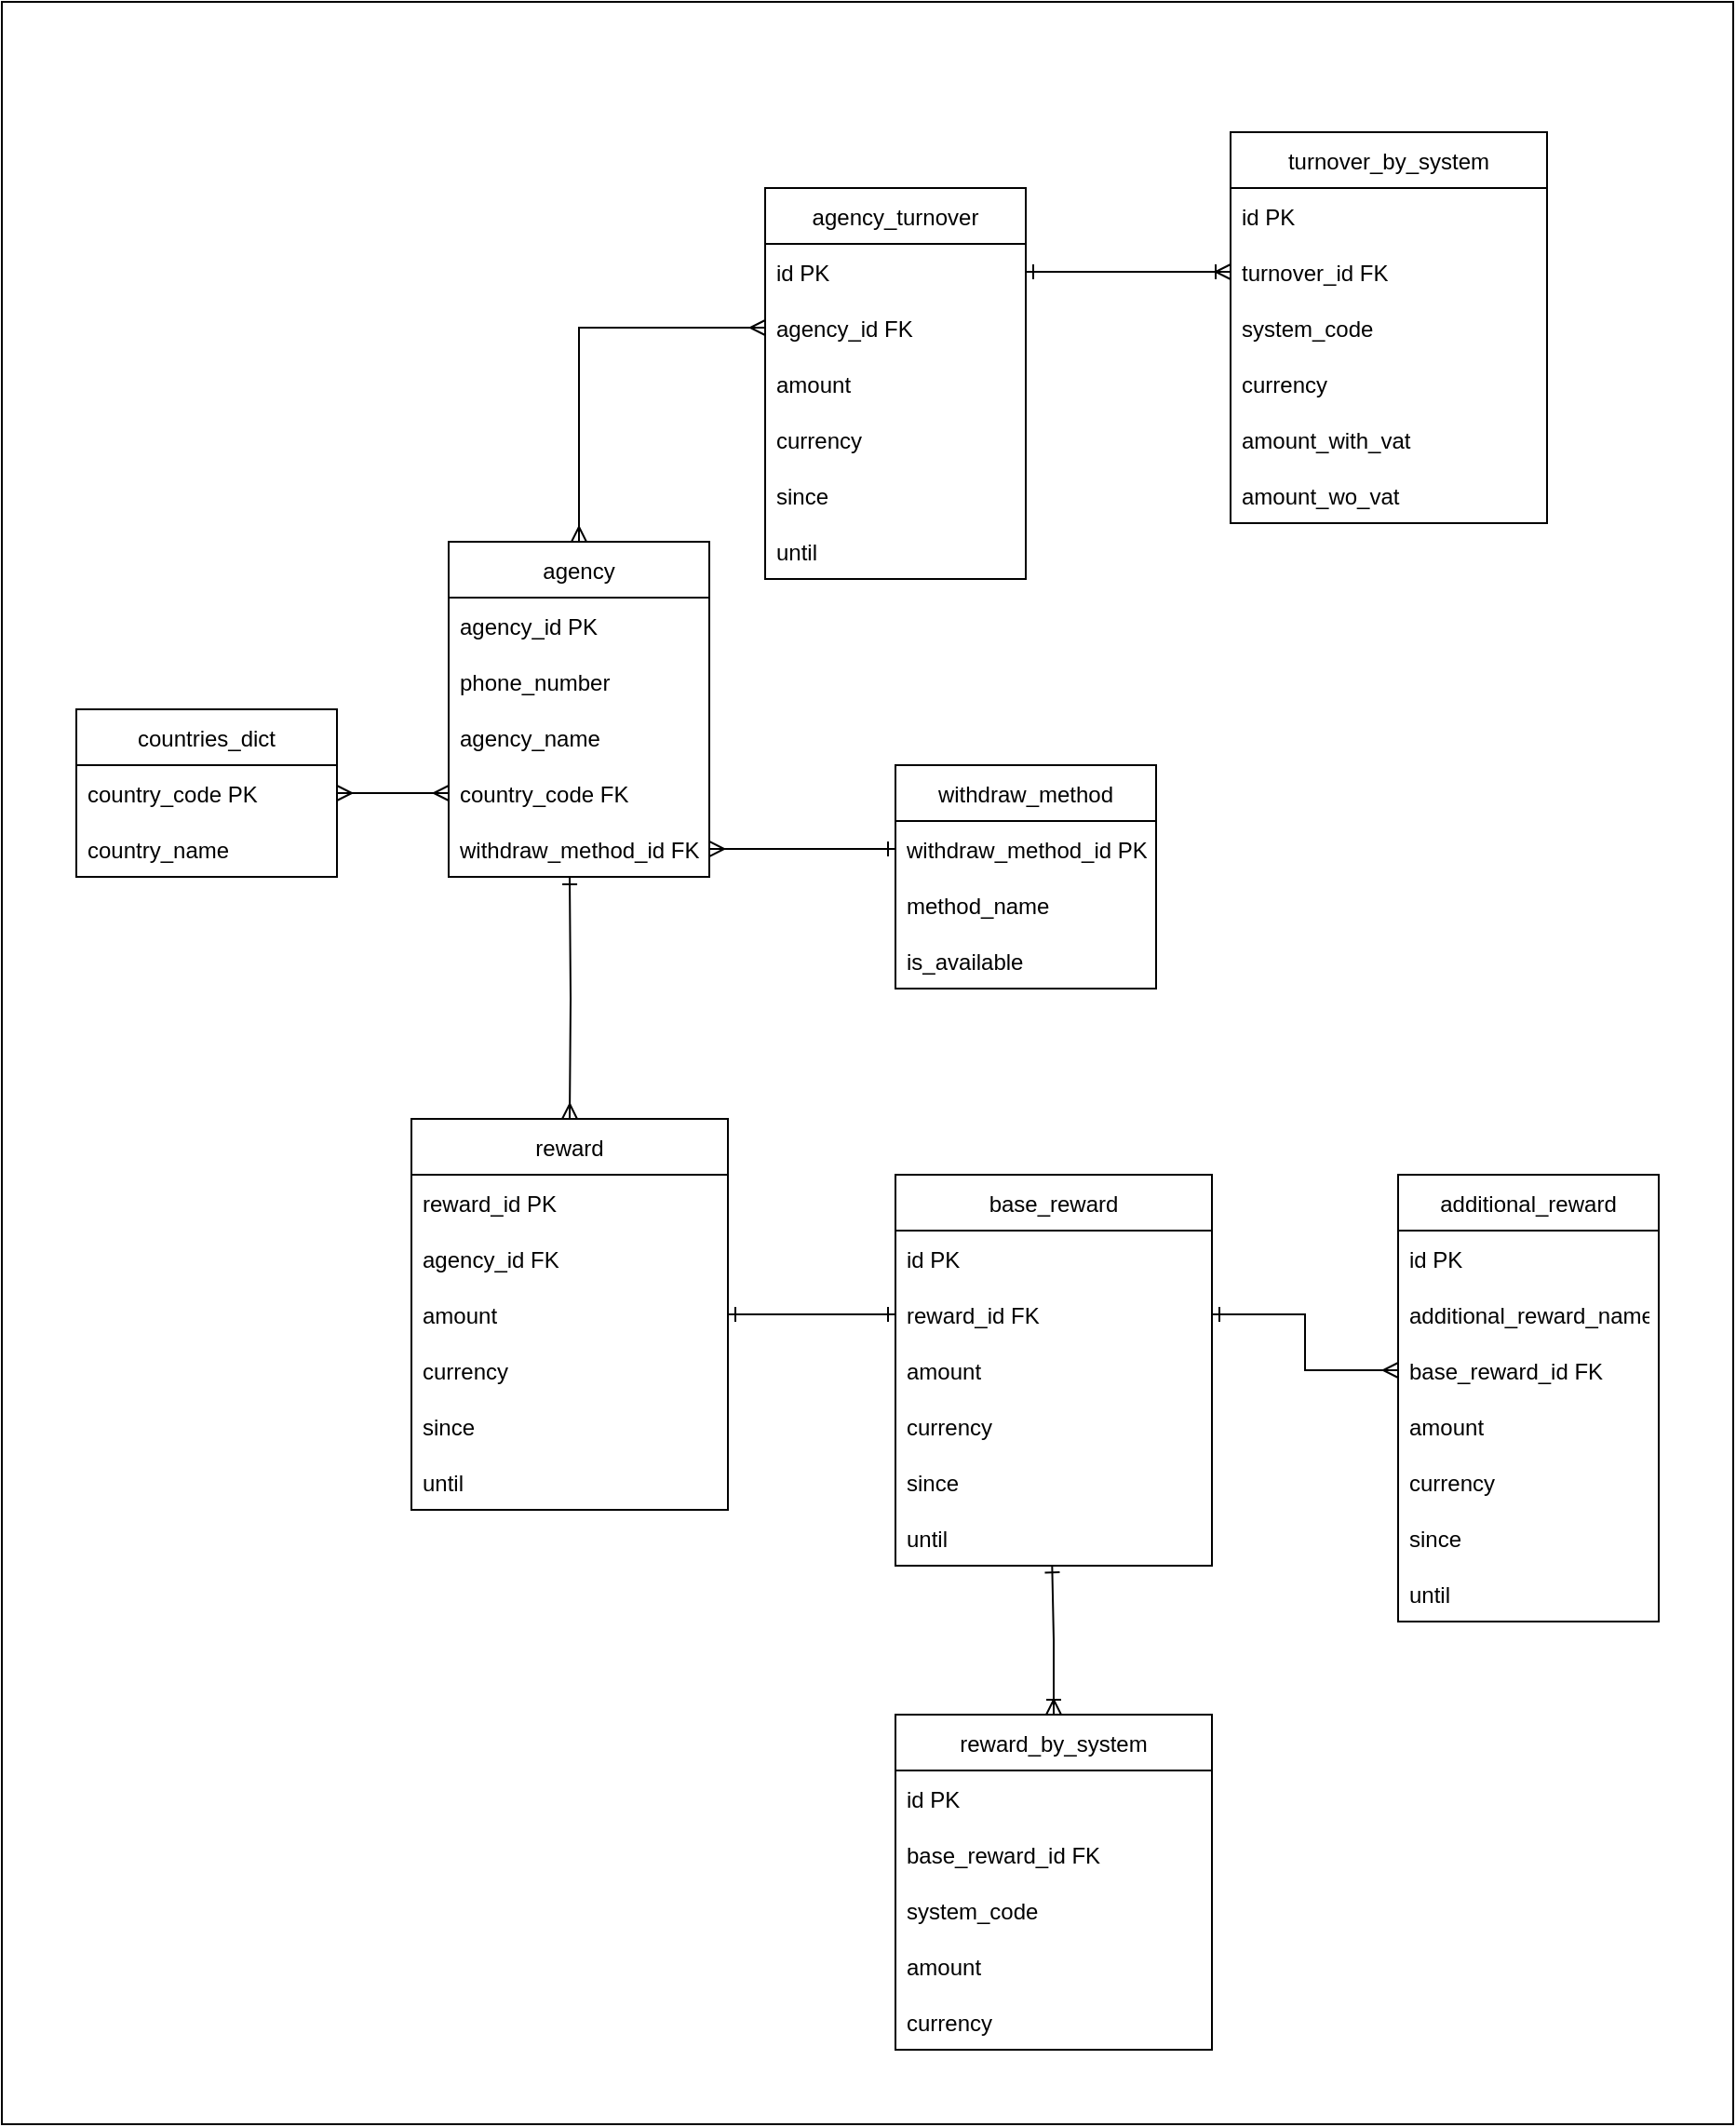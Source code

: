 <mxfile version="21.2.1" type="device">
  <diagram id="XfIy3CtPyI9w3tsi3nNw" name="ER">
    <mxGraphModel dx="3212" dy="2669" grid="1" gridSize="10" guides="1" tooltips="1" connect="1" arrows="1" fold="1" page="1" pageScale="1" pageWidth="827" pageHeight="1169" math="0" shadow="0">
      <root>
        <mxCell id="0" />
        <mxCell id="1" parent="0" />
        <mxCell id="lpxMQhWr44-EOoKtH-eN-1" value="" style="rounded=0;whiteSpace=wrap;html=1;" vertex="1" parent="1">
          <mxGeometry x="-220" y="-220" width="930" height="1140" as="geometry" />
        </mxCell>
        <mxCell id="xu8I0_uxPy_3b8uodeEh-7" value="agency" style="swimlane;fontStyle=0;childLayout=stackLayout;horizontal=1;startSize=30;horizontalStack=0;resizeParent=1;resizeParentMax=0;resizeLast=0;collapsible=1;marginBottom=0;" parent="1" vertex="1">
          <mxGeometry x="20" y="70" width="140" height="180" as="geometry" />
        </mxCell>
        <mxCell id="xu8I0_uxPy_3b8uodeEh-8" value="agency_id PK" style="text;strokeColor=none;fillColor=none;align=left;verticalAlign=middle;spacingLeft=4;spacingRight=4;overflow=hidden;points=[[0,0.5],[1,0.5]];portConstraint=eastwest;rotatable=0;" parent="xu8I0_uxPy_3b8uodeEh-7" vertex="1">
          <mxGeometry y="30" width="140" height="30" as="geometry" />
        </mxCell>
        <mxCell id="xu8I0_uxPy_3b8uodeEh-9" value="phone_number" style="text;strokeColor=none;fillColor=none;align=left;verticalAlign=middle;spacingLeft=4;spacingRight=4;overflow=hidden;points=[[0,0.5],[1,0.5]];portConstraint=eastwest;rotatable=0;" parent="xu8I0_uxPy_3b8uodeEh-7" vertex="1">
          <mxGeometry y="60" width="140" height="30" as="geometry" />
        </mxCell>
        <mxCell id="xu8I0_uxPy_3b8uodeEh-11" value="agency_name" style="text;strokeColor=none;fillColor=none;align=left;verticalAlign=middle;spacingLeft=4;spacingRight=4;overflow=hidden;points=[[0,0.5],[1,0.5]];portConstraint=eastwest;rotatable=0;" parent="xu8I0_uxPy_3b8uodeEh-7" vertex="1">
          <mxGeometry y="90" width="140" height="30" as="geometry" />
        </mxCell>
        <mxCell id="xu8I0_uxPy_3b8uodeEh-12" value="country_code FK" style="text;strokeColor=none;fillColor=none;align=left;verticalAlign=middle;spacingLeft=4;spacingRight=4;overflow=hidden;points=[[0,0.5],[1,0.5]];portConstraint=eastwest;rotatable=0;" parent="xu8I0_uxPy_3b8uodeEh-7" vertex="1">
          <mxGeometry y="120" width="140" height="30" as="geometry" />
        </mxCell>
        <mxCell id="xu8I0_uxPy_3b8uodeEh-13" value="withdraw_method_id FK" style="text;strokeColor=none;fillColor=none;align=left;verticalAlign=middle;spacingLeft=4;spacingRight=4;overflow=hidden;points=[[0,0.5],[1,0.5]];portConstraint=eastwest;rotatable=0;" parent="xu8I0_uxPy_3b8uodeEh-7" vertex="1">
          <mxGeometry y="150" width="140" height="30" as="geometry" />
        </mxCell>
        <mxCell id="xu8I0_uxPy_3b8uodeEh-39" style="edgeStyle=orthogonalEdgeStyle;rounded=0;orthogonalLoop=1;jettySize=auto;html=1;entryX=0.5;entryY=0;entryDx=0;entryDy=0;startArrow=ERone;startFill=0;endArrow=ERmany;endFill=0;" parent="1" target="xu8I0_uxPy_3b8uodeEh-22" edge="1">
          <mxGeometry relative="1" as="geometry">
            <mxPoint x="85" y="250" as="sourcePoint" />
          </mxGeometry>
        </mxCell>
        <mxCell id="xu8I0_uxPy_3b8uodeEh-15" value="agency_turnover" style="swimlane;fontStyle=0;childLayout=stackLayout;horizontal=1;startSize=30;horizontalStack=0;resizeParent=1;resizeParentMax=0;resizeLast=0;collapsible=1;marginBottom=0;" parent="1" vertex="1">
          <mxGeometry x="190" y="-120" width="140" height="210" as="geometry" />
        </mxCell>
        <mxCell id="xu8I0_uxPy_3b8uodeEh-16" value="id PK" style="text;strokeColor=none;fillColor=none;align=left;verticalAlign=middle;spacingLeft=4;spacingRight=4;overflow=hidden;points=[[0,0.5],[1,0.5]];portConstraint=eastwest;rotatable=0;" parent="xu8I0_uxPy_3b8uodeEh-15" vertex="1">
          <mxGeometry y="30" width="140" height="30" as="geometry" />
        </mxCell>
        <mxCell id="xu8I0_uxPy_3b8uodeEh-17" value="agency_id FK" style="text;strokeColor=none;fillColor=none;align=left;verticalAlign=middle;spacingLeft=4;spacingRight=4;overflow=hidden;points=[[0,0.5],[1,0.5]];portConstraint=eastwest;rotatable=0;" parent="xu8I0_uxPy_3b8uodeEh-15" vertex="1">
          <mxGeometry y="60" width="140" height="30" as="geometry" />
        </mxCell>
        <mxCell id="CMaEMBYZv7oij0dDX6Ge-20" value="amount" style="text;strokeColor=none;fillColor=none;align=left;verticalAlign=middle;spacingLeft=4;spacingRight=4;overflow=hidden;points=[[0,0.5],[1,0.5]];portConstraint=eastwest;rotatable=0;" parent="xu8I0_uxPy_3b8uodeEh-15" vertex="1">
          <mxGeometry y="90" width="140" height="30" as="geometry" />
        </mxCell>
        <mxCell id="CMaEMBYZv7oij0dDX6Ge-21" value="currency" style="text;strokeColor=none;fillColor=none;align=left;verticalAlign=middle;spacingLeft=4;spacingRight=4;overflow=hidden;points=[[0,0.5],[1,0.5]];portConstraint=eastwest;rotatable=0;" parent="xu8I0_uxPy_3b8uodeEh-15" vertex="1">
          <mxGeometry y="120" width="140" height="30" as="geometry" />
        </mxCell>
        <mxCell id="CMaEMBYZv7oij0dDX6Ge-5" value="since" style="text;strokeColor=none;fillColor=none;align=left;verticalAlign=middle;spacingLeft=4;spacingRight=4;overflow=hidden;points=[[0,0.5],[1,0.5]];portConstraint=eastwest;rotatable=0;" parent="xu8I0_uxPy_3b8uodeEh-15" vertex="1">
          <mxGeometry y="150" width="140" height="30" as="geometry" />
        </mxCell>
        <mxCell id="CMaEMBYZv7oij0dDX6Ge-6" value="until" style="text;strokeColor=none;fillColor=none;align=left;verticalAlign=middle;spacingLeft=4;spacingRight=4;overflow=hidden;points=[[0,0.5],[1,0.5]];portConstraint=eastwest;rotatable=0;" parent="xu8I0_uxPy_3b8uodeEh-15" vertex="1">
          <mxGeometry y="180" width="140" height="30" as="geometry" />
        </mxCell>
        <mxCell id="xu8I0_uxPy_3b8uodeEh-22" value="reward" style="swimlane;fontStyle=0;childLayout=stackLayout;horizontal=1;startSize=30;horizontalStack=0;resizeParent=1;resizeParentMax=0;resizeLast=0;collapsible=1;marginBottom=0;" parent="1" vertex="1">
          <mxGeometry y="380" width="170" height="210" as="geometry" />
        </mxCell>
        <mxCell id="xu8I0_uxPy_3b8uodeEh-42" value="reward_id PK" style="text;strokeColor=none;fillColor=none;align=left;verticalAlign=middle;spacingLeft=4;spacingRight=4;overflow=hidden;points=[[0,0.5],[1,0.5]];portConstraint=eastwest;rotatable=0;" parent="xu8I0_uxPy_3b8uodeEh-22" vertex="1">
          <mxGeometry y="30" width="170" height="30" as="geometry" />
        </mxCell>
        <mxCell id="xu8I0_uxPy_3b8uodeEh-24" value="agency_id FK" style="text;strokeColor=none;fillColor=none;align=left;verticalAlign=middle;spacingLeft=4;spacingRight=4;overflow=hidden;points=[[0,0.5],[1,0.5]];portConstraint=eastwest;rotatable=0;" parent="xu8I0_uxPy_3b8uodeEh-22" vertex="1">
          <mxGeometry y="60" width="170" height="30" as="geometry" />
        </mxCell>
        <mxCell id="xu8I0_uxPy_3b8uodeEh-25" value="amount" style="text;strokeColor=none;fillColor=none;align=left;verticalAlign=middle;spacingLeft=4;spacingRight=4;overflow=hidden;points=[[0,0.5],[1,0.5]];portConstraint=eastwest;rotatable=0;" parent="xu8I0_uxPy_3b8uodeEh-22" vertex="1">
          <mxGeometry y="90" width="170" height="30" as="geometry" />
        </mxCell>
        <mxCell id="CMaEMBYZv7oij0dDX6Ge-29" value="currency" style="text;strokeColor=none;fillColor=none;align=left;verticalAlign=middle;spacingLeft=4;spacingRight=4;overflow=hidden;points=[[0,0.5],[1,0.5]];portConstraint=eastwest;rotatable=0;" parent="xu8I0_uxPy_3b8uodeEh-22" vertex="1">
          <mxGeometry y="120" width="170" height="30" as="geometry" />
        </mxCell>
        <mxCell id="CMaEMBYZv7oij0dDX6Ge-31" value="since" style="text;strokeColor=none;fillColor=none;align=left;verticalAlign=middle;spacingLeft=4;spacingRight=4;overflow=hidden;points=[[0,0.5],[1,0.5]];portConstraint=eastwest;rotatable=0;" parent="xu8I0_uxPy_3b8uodeEh-22" vertex="1">
          <mxGeometry y="150" width="170" height="30" as="geometry" />
        </mxCell>
        <mxCell id="CMaEMBYZv7oij0dDX6Ge-32" value="until" style="text;strokeColor=none;fillColor=none;align=left;verticalAlign=middle;spacingLeft=4;spacingRight=4;overflow=hidden;points=[[0,0.5],[1,0.5]];portConstraint=eastwest;rotatable=0;" parent="xu8I0_uxPy_3b8uodeEh-22" vertex="1">
          <mxGeometry y="180" width="170" height="30" as="geometry" />
        </mxCell>
        <mxCell id="xu8I0_uxPy_3b8uodeEh-26" value="additional_reward" style="swimlane;fontStyle=0;childLayout=stackLayout;horizontal=1;startSize=30;horizontalStack=0;resizeParent=1;resizeParentMax=0;resizeLast=0;collapsible=1;marginBottom=0;" parent="1" vertex="1">
          <mxGeometry x="530" y="410" width="140" height="240" as="geometry" />
        </mxCell>
        <mxCell id="xu8I0_uxPy_3b8uodeEh-27" value="id PK" style="text;strokeColor=none;fillColor=none;align=left;verticalAlign=middle;spacingLeft=4;spacingRight=4;overflow=hidden;points=[[0,0.5],[1,0.5]];portConstraint=eastwest;rotatable=0;" parent="xu8I0_uxPy_3b8uodeEh-26" vertex="1">
          <mxGeometry y="30" width="140" height="30" as="geometry" />
        </mxCell>
        <mxCell id="CMaEMBYZv7oij0dDX6Ge-34" value="additional_reward_name" style="text;strokeColor=none;fillColor=none;align=left;verticalAlign=middle;spacingLeft=4;spacingRight=4;overflow=hidden;points=[[0,0.5],[1,0.5]];portConstraint=eastwest;rotatable=0;" parent="xu8I0_uxPy_3b8uodeEh-26" vertex="1">
          <mxGeometry y="60" width="140" height="30" as="geometry" />
        </mxCell>
        <mxCell id="xu8I0_uxPy_3b8uodeEh-28" value="base_reward_id FK" style="text;strokeColor=none;fillColor=none;align=left;verticalAlign=middle;spacingLeft=4;spacingRight=4;overflow=hidden;points=[[0,0.5],[1,0.5]];portConstraint=eastwest;rotatable=0;" parent="xu8I0_uxPy_3b8uodeEh-26" vertex="1">
          <mxGeometry y="90" width="140" height="30" as="geometry" />
        </mxCell>
        <mxCell id="CMaEMBYZv7oij0dDX6Ge-35" value="amount" style="text;strokeColor=none;fillColor=none;align=left;verticalAlign=middle;spacingLeft=4;spacingRight=4;overflow=hidden;points=[[0,0.5],[1,0.5]];portConstraint=eastwest;rotatable=0;" parent="xu8I0_uxPy_3b8uodeEh-26" vertex="1">
          <mxGeometry y="120" width="140" height="30" as="geometry" />
        </mxCell>
        <mxCell id="CMaEMBYZv7oij0dDX6Ge-36" value="currency" style="text;strokeColor=none;fillColor=none;align=left;verticalAlign=middle;spacingLeft=4;spacingRight=4;overflow=hidden;points=[[0,0.5],[1,0.5]];portConstraint=eastwest;rotatable=0;" parent="xu8I0_uxPy_3b8uodeEh-26" vertex="1">
          <mxGeometry y="150" width="140" height="30" as="geometry" />
        </mxCell>
        <mxCell id="CMaEMBYZv7oij0dDX6Ge-37" value="since" style="text;strokeColor=none;fillColor=none;align=left;verticalAlign=middle;spacingLeft=4;spacingRight=4;overflow=hidden;points=[[0,0.5],[1,0.5]];portConstraint=eastwest;rotatable=0;" parent="xu8I0_uxPy_3b8uodeEh-26" vertex="1">
          <mxGeometry y="180" width="140" height="30" as="geometry" />
        </mxCell>
        <mxCell id="CMaEMBYZv7oij0dDX6Ge-38" value="until" style="text;strokeColor=none;fillColor=none;align=left;verticalAlign=middle;spacingLeft=4;spacingRight=4;overflow=hidden;points=[[0,0.5],[1,0.5]];portConstraint=eastwest;rotatable=0;" parent="xu8I0_uxPy_3b8uodeEh-26" vertex="1">
          <mxGeometry y="210" width="140" height="30" as="geometry" />
        </mxCell>
        <mxCell id="xu8I0_uxPy_3b8uodeEh-38" style="edgeStyle=orthogonalEdgeStyle;rounded=0;orthogonalLoop=1;jettySize=auto;html=1;entryX=0;entryY=0.5;entryDx=0;entryDy=0;startArrow=ERmany;startFill=0;endArrow=ERmany;endFill=0;exitX=0.5;exitY=0;exitDx=0;exitDy=0;" parent="1" source="xu8I0_uxPy_3b8uodeEh-7" target="xu8I0_uxPy_3b8uodeEh-17" edge="1">
          <mxGeometry relative="1" as="geometry" />
        </mxCell>
        <mxCell id="xu8I0_uxPy_3b8uodeEh-30" value="withdraw_method" style="swimlane;fontStyle=0;childLayout=stackLayout;horizontal=1;startSize=30;horizontalStack=0;resizeParent=1;resizeParentMax=0;resizeLast=0;collapsible=1;marginBottom=0;" parent="1" vertex="1">
          <mxGeometry x="260" y="190" width="140" height="120" as="geometry" />
        </mxCell>
        <mxCell id="xu8I0_uxPy_3b8uodeEh-41" value="withdraw_method_id PK" style="text;strokeColor=none;fillColor=none;align=left;verticalAlign=middle;spacingLeft=4;spacingRight=4;overflow=hidden;points=[[0,0.5],[1,0.5]];portConstraint=eastwest;rotatable=0;" parent="xu8I0_uxPy_3b8uodeEh-30" vertex="1">
          <mxGeometry y="30" width="140" height="30" as="geometry" />
        </mxCell>
        <mxCell id="xu8I0_uxPy_3b8uodeEh-32" value="method_name" style="text;strokeColor=none;fillColor=none;align=left;verticalAlign=middle;spacingLeft=4;spacingRight=4;overflow=hidden;points=[[0,0.5],[1,0.5]];portConstraint=eastwest;rotatable=0;" parent="xu8I0_uxPy_3b8uodeEh-30" vertex="1">
          <mxGeometry y="60" width="140" height="30" as="geometry" />
        </mxCell>
        <mxCell id="CMaEMBYZv7oij0dDX6Ge-7" value="is_available" style="text;strokeColor=none;fillColor=none;align=left;verticalAlign=middle;spacingLeft=4;spacingRight=4;overflow=hidden;points=[[0,0.5],[1,0.5]];portConstraint=eastwest;rotatable=0;" parent="xu8I0_uxPy_3b8uodeEh-30" vertex="1">
          <mxGeometry y="90" width="140" height="30" as="geometry" />
        </mxCell>
        <mxCell id="xu8I0_uxPy_3b8uodeEh-36" style="edgeStyle=orthogonalEdgeStyle;rounded=0;orthogonalLoop=1;jettySize=auto;html=1;entryX=1;entryY=0.5;entryDx=0;entryDy=0;startArrow=ERmany;startFill=0;endArrow=ERone;endFill=0;exitX=0;exitY=0.5;exitDx=0;exitDy=0;" parent="1" source="xu8I0_uxPy_3b8uodeEh-28" target="CMaEMBYZv7oij0dDX6Ge-24" edge="1">
          <mxGeometry relative="1" as="geometry">
            <mxPoint x="160" y="515" as="targetPoint" />
          </mxGeometry>
        </mxCell>
        <mxCell id="xu8I0_uxPy_3b8uodeEh-37" style="edgeStyle=orthogonalEdgeStyle;rounded=0;orthogonalLoop=1;jettySize=auto;html=1;entryX=1;entryY=0.5;entryDx=0;entryDy=0;startArrow=ERone;startFill=0;endArrow=ERmany;endFill=0;exitX=0;exitY=0.5;exitDx=0;exitDy=0;" parent="1" source="xu8I0_uxPy_3b8uodeEh-41" target="xu8I0_uxPy_3b8uodeEh-13" edge="1">
          <mxGeometry relative="1" as="geometry">
            <mxPoint x="230" y="300" as="sourcePoint" />
            <Array as="points" />
          </mxGeometry>
        </mxCell>
        <mxCell id="CMaEMBYZv7oij0dDX6Ge-1" value="countries_dict" style="swimlane;fontStyle=0;childLayout=stackLayout;horizontal=1;startSize=30;horizontalStack=0;resizeParent=1;resizeParentMax=0;resizeLast=0;collapsible=1;marginBottom=0;" parent="1" vertex="1">
          <mxGeometry x="-180" y="160" width="140" height="90" as="geometry" />
        </mxCell>
        <mxCell id="CMaEMBYZv7oij0dDX6Ge-2" value="country_code PK" style="text;strokeColor=none;fillColor=none;align=left;verticalAlign=middle;spacingLeft=4;spacingRight=4;overflow=hidden;points=[[0,0.5],[1,0.5]];portConstraint=eastwest;rotatable=0;" parent="CMaEMBYZv7oij0dDX6Ge-1" vertex="1">
          <mxGeometry y="30" width="140" height="30" as="geometry" />
        </mxCell>
        <mxCell id="CMaEMBYZv7oij0dDX6Ge-3" value="country_name" style="text;strokeColor=none;fillColor=none;align=left;verticalAlign=middle;spacingLeft=4;spacingRight=4;overflow=hidden;points=[[0,0.5],[1,0.5]];portConstraint=eastwest;rotatable=0;" parent="CMaEMBYZv7oij0dDX6Ge-1" vertex="1">
          <mxGeometry y="60" width="140" height="30" as="geometry" />
        </mxCell>
        <mxCell id="CMaEMBYZv7oij0dDX6Ge-4" style="edgeStyle=orthogonalEdgeStyle;rounded=0;orthogonalLoop=1;jettySize=auto;html=1;entryX=1;entryY=0.5;entryDx=0;entryDy=0;startArrow=ERmany;startFill=0;endArrow=ERmany;endFill=0;exitX=0;exitY=0.5;exitDx=0;exitDy=0;" parent="1" source="xu8I0_uxPy_3b8uodeEh-12" target="CMaEMBYZv7oij0dDX6Ge-2" edge="1">
          <mxGeometry relative="1" as="geometry">
            <mxPoint x="200" y="340" as="sourcePoint" />
            <Array as="points" />
            <mxPoint x="190" y="235" as="targetPoint" />
          </mxGeometry>
        </mxCell>
        <mxCell id="CMaEMBYZv7oij0dDX6Ge-8" value="turnover_by_system" style="swimlane;fontStyle=0;childLayout=stackLayout;horizontal=1;startSize=30;horizontalStack=0;resizeParent=1;resizeParentMax=0;resizeLast=0;collapsible=1;marginBottom=0;" parent="1" vertex="1">
          <mxGeometry x="440" y="-150" width="170" height="210" as="geometry" />
        </mxCell>
        <mxCell id="CMaEMBYZv7oij0dDX6Ge-9" value="id PK" style="text;strokeColor=none;fillColor=none;align=left;verticalAlign=middle;spacingLeft=4;spacingRight=4;overflow=hidden;points=[[0,0.5],[1,0.5]];portConstraint=eastwest;rotatable=0;" parent="CMaEMBYZv7oij0dDX6Ge-8" vertex="1">
          <mxGeometry y="30" width="170" height="30" as="geometry" />
        </mxCell>
        <mxCell id="CMaEMBYZv7oij0dDX6Ge-10" value="turnover_id FK" style="text;strokeColor=none;fillColor=none;align=left;verticalAlign=middle;spacingLeft=4;spacingRight=4;overflow=hidden;points=[[0,0.5],[1,0.5]];portConstraint=eastwest;rotatable=0;" parent="CMaEMBYZv7oij0dDX6Ge-8" vertex="1">
          <mxGeometry y="60" width="170" height="30" as="geometry" />
        </mxCell>
        <mxCell id="CMaEMBYZv7oij0dDX6Ge-11" value="system_code" style="text;strokeColor=none;fillColor=none;align=left;verticalAlign=middle;spacingLeft=4;spacingRight=4;overflow=hidden;points=[[0,0.5],[1,0.5]];portConstraint=eastwest;rotatable=0;" parent="CMaEMBYZv7oij0dDX6Ge-8" vertex="1">
          <mxGeometry y="90" width="170" height="30" as="geometry" />
        </mxCell>
        <mxCell id="CMaEMBYZv7oij0dDX6Ge-28" value="currency" style="text;strokeColor=none;fillColor=none;align=left;verticalAlign=middle;spacingLeft=4;spacingRight=4;overflow=hidden;points=[[0,0.5],[1,0.5]];portConstraint=eastwest;rotatable=0;" parent="CMaEMBYZv7oij0dDX6Ge-8" vertex="1">
          <mxGeometry y="120" width="170" height="30" as="geometry" />
        </mxCell>
        <mxCell id="CMaEMBYZv7oij0dDX6Ge-12" value="amount_with_vat" style="text;strokeColor=none;fillColor=none;align=left;verticalAlign=middle;spacingLeft=4;spacingRight=4;overflow=hidden;points=[[0,0.5],[1,0.5]];portConstraint=eastwest;rotatable=0;" parent="CMaEMBYZv7oij0dDX6Ge-8" vertex="1">
          <mxGeometry y="150" width="170" height="30" as="geometry" />
        </mxCell>
        <mxCell id="CMaEMBYZv7oij0dDX6Ge-19" value="amount_wo_vat" style="text;strokeColor=none;fillColor=none;align=left;verticalAlign=middle;spacingLeft=4;spacingRight=4;overflow=hidden;points=[[0,0.5],[1,0.5]];portConstraint=eastwest;rotatable=0;" parent="CMaEMBYZv7oij0dDX6Ge-8" vertex="1">
          <mxGeometry y="180" width="170" height="30" as="geometry" />
        </mxCell>
        <mxCell id="CMaEMBYZv7oij0dDX6Ge-18" style="edgeStyle=orthogonalEdgeStyle;rounded=0;orthogonalLoop=1;jettySize=auto;html=1;endArrow=ERone;endFill=0;exitX=0;exitY=0.5;exitDx=0;exitDy=0;entryX=1;entryY=0.5;entryDx=0;entryDy=0;startArrow=ERoneToMany;startFill=0;" parent="1" source="CMaEMBYZv7oij0dDX6Ge-10" target="xu8I0_uxPy_3b8uodeEh-16" edge="1">
          <mxGeometry relative="1" as="geometry">
            <mxPoint x="90" y="-170" as="targetPoint" />
          </mxGeometry>
        </mxCell>
        <mxCell id="CMaEMBYZv7oij0dDX6Ge-22" value="base_reward" style="swimlane;fontStyle=0;childLayout=stackLayout;horizontal=1;startSize=30;horizontalStack=0;resizeParent=1;resizeParentMax=0;resizeLast=0;collapsible=1;marginBottom=0;" parent="1" vertex="1">
          <mxGeometry x="260" y="410" width="170" height="210" as="geometry" />
        </mxCell>
        <mxCell id="CMaEMBYZv7oij0dDX6Ge-23" value="id PK" style="text;strokeColor=none;fillColor=none;align=left;verticalAlign=middle;spacingLeft=4;spacingRight=4;overflow=hidden;points=[[0,0.5],[1,0.5]];portConstraint=eastwest;rotatable=0;" parent="CMaEMBYZv7oij0dDX6Ge-22" vertex="1">
          <mxGeometry y="30" width="170" height="30" as="geometry" />
        </mxCell>
        <mxCell id="CMaEMBYZv7oij0dDX6Ge-24" value="reward_id FK" style="text;strokeColor=none;fillColor=none;align=left;verticalAlign=middle;spacingLeft=4;spacingRight=4;overflow=hidden;points=[[0,0.5],[1,0.5]];portConstraint=eastwest;rotatable=0;" parent="CMaEMBYZv7oij0dDX6Ge-22" vertex="1">
          <mxGeometry y="60" width="170" height="30" as="geometry" />
        </mxCell>
        <mxCell id="CMaEMBYZv7oij0dDX6Ge-25" value="amount" style="text;strokeColor=none;fillColor=none;align=left;verticalAlign=middle;spacingLeft=4;spacingRight=4;overflow=hidden;points=[[0,0.5],[1,0.5]];portConstraint=eastwest;rotatable=0;" parent="CMaEMBYZv7oij0dDX6Ge-22" vertex="1">
          <mxGeometry y="90" width="170" height="30" as="geometry" />
        </mxCell>
        <mxCell id="CMaEMBYZv7oij0dDX6Ge-33" value="currency" style="text;strokeColor=none;fillColor=none;align=left;verticalAlign=middle;spacingLeft=4;spacingRight=4;overflow=hidden;points=[[0,0.5],[1,0.5]];portConstraint=eastwest;rotatable=0;" parent="CMaEMBYZv7oij0dDX6Ge-22" vertex="1">
          <mxGeometry y="120" width="170" height="30" as="geometry" />
        </mxCell>
        <mxCell id="CMaEMBYZv7oij0dDX6Ge-39" value="since" style="text;strokeColor=none;fillColor=none;align=left;verticalAlign=middle;spacingLeft=4;spacingRight=4;overflow=hidden;points=[[0,0.5],[1,0.5]];portConstraint=eastwest;rotatable=0;" parent="CMaEMBYZv7oij0dDX6Ge-22" vertex="1">
          <mxGeometry y="150" width="170" height="30" as="geometry" />
        </mxCell>
        <mxCell id="CMaEMBYZv7oij0dDX6Ge-40" value="until" style="text;strokeColor=none;fillColor=none;align=left;verticalAlign=middle;spacingLeft=4;spacingRight=4;overflow=hidden;points=[[0,0.5],[1,0.5]];portConstraint=eastwest;rotatable=0;" parent="CMaEMBYZv7oij0dDX6Ge-22" vertex="1">
          <mxGeometry y="180" width="170" height="30" as="geometry" />
        </mxCell>
        <mxCell id="CMaEMBYZv7oij0dDX6Ge-30" style="edgeStyle=orthogonalEdgeStyle;rounded=0;orthogonalLoop=1;jettySize=auto;html=1;startArrow=ERone;startFill=0;endArrow=ERone;endFill=0;" parent="1" source="xu8I0_uxPy_3b8uodeEh-25" target="CMaEMBYZv7oij0dDX6Ge-24" edge="1">
          <mxGeometry relative="1" as="geometry" />
        </mxCell>
        <mxCell id="CMaEMBYZv7oij0dDX6Ge-48" style="edgeStyle=orthogonalEdgeStyle;rounded=0;orthogonalLoop=1;jettySize=auto;html=1;entryX=0.495;entryY=0.988;entryDx=0;entryDy=0;entryPerimeter=0;endArrow=ERone;endFill=0;startArrow=ERoneToMany;startFill=0;exitX=0.5;exitY=0;exitDx=0;exitDy=0;" parent="1" source="CMaEMBYZv7oij0dDX6Ge-41" target="CMaEMBYZv7oij0dDX6Ge-40" edge="1">
          <mxGeometry relative="1" as="geometry" />
        </mxCell>
        <mxCell id="CMaEMBYZv7oij0dDX6Ge-41" value="reward_by_system" style="swimlane;fontStyle=0;childLayout=stackLayout;horizontal=1;startSize=30;horizontalStack=0;resizeParent=1;resizeParentMax=0;resizeLast=0;collapsible=1;marginBottom=0;" parent="1" vertex="1">
          <mxGeometry x="260" y="700" width="170" height="180" as="geometry" />
        </mxCell>
        <mxCell id="CMaEMBYZv7oij0dDX6Ge-42" value="id PK" style="text;strokeColor=none;fillColor=none;align=left;verticalAlign=middle;spacingLeft=4;spacingRight=4;overflow=hidden;points=[[0,0.5],[1,0.5]];portConstraint=eastwest;rotatable=0;" parent="CMaEMBYZv7oij0dDX6Ge-41" vertex="1">
          <mxGeometry y="30" width="170" height="30" as="geometry" />
        </mxCell>
        <mxCell id="CMaEMBYZv7oij0dDX6Ge-43" value="base_reward_id FK" style="text;strokeColor=none;fillColor=none;align=left;verticalAlign=middle;spacingLeft=4;spacingRight=4;overflow=hidden;points=[[0,0.5],[1,0.5]];portConstraint=eastwest;rotatable=0;" parent="CMaEMBYZv7oij0dDX6Ge-41" vertex="1">
          <mxGeometry y="60" width="170" height="30" as="geometry" />
        </mxCell>
        <mxCell id="CMaEMBYZv7oij0dDX6Ge-44" value="system_code" style="text;strokeColor=none;fillColor=none;align=left;verticalAlign=middle;spacingLeft=4;spacingRight=4;overflow=hidden;points=[[0,0.5],[1,0.5]];portConstraint=eastwest;rotatable=0;" parent="CMaEMBYZv7oij0dDX6Ge-41" vertex="1">
          <mxGeometry y="90" width="170" height="30" as="geometry" />
        </mxCell>
        <mxCell id="CMaEMBYZv7oij0dDX6Ge-46" value="amount" style="text;strokeColor=none;fillColor=none;align=left;verticalAlign=middle;spacingLeft=4;spacingRight=4;overflow=hidden;points=[[0,0.5],[1,0.5]];portConstraint=eastwest;rotatable=0;" parent="CMaEMBYZv7oij0dDX6Ge-41" vertex="1">
          <mxGeometry y="120" width="170" height="30" as="geometry" />
        </mxCell>
        <mxCell id="CMaEMBYZv7oij0dDX6Ge-45" value="currency" style="text;strokeColor=none;fillColor=none;align=left;verticalAlign=middle;spacingLeft=4;spacingRight=4;overflow=hidden;points=[[0,0.5],[1,0.5]];portConstraint=eastwest;rotatable=0;" parent="CMaEMBYZv7oij0dDX6Ge-41" vertex="1">
          <mxGeometry y="150" width="170" height="30" as="geometry" />
        </mxCell>
      </root>
    </mxGraphModel>
  </diagram>
</mxfile>
